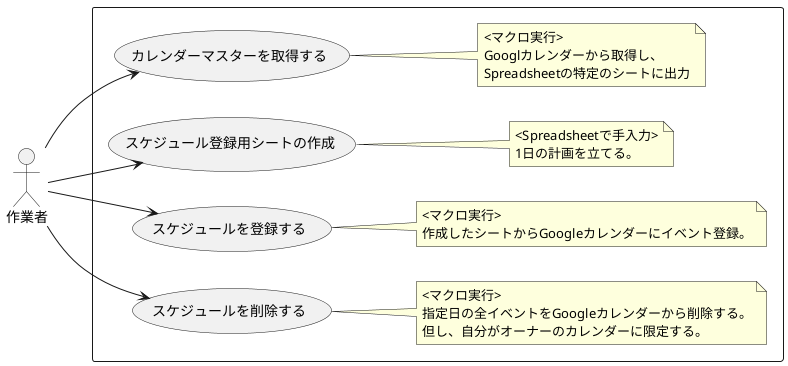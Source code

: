 @startuml Usecase

left to right direction
actor 作業者

rectangle {
  作業者 --> (カレンダーマスターを取得する)
  note right :<マクロ実行>\nGooglカレンダーから取得し、\nSpreadsheetの特定のシートに出力
  作業者 --> (スケジュール登録用シートの作成)
  note right :<Spreadsheetで手入力>\n1日の計画を立てる。
  作業者 --> (スケジュールを登録する)
  note right :<マクロ実行>\n作成したシートからGoogleカレンダーにイベント登録。
  作業者 --> (スケジュールを削除する)
  note right :<マクロ実行>\n指定日の全イベントをGoogleカレンダーから削除する。\n但し、自分がオーナーのカレンダーに限定する。
}

@enduml